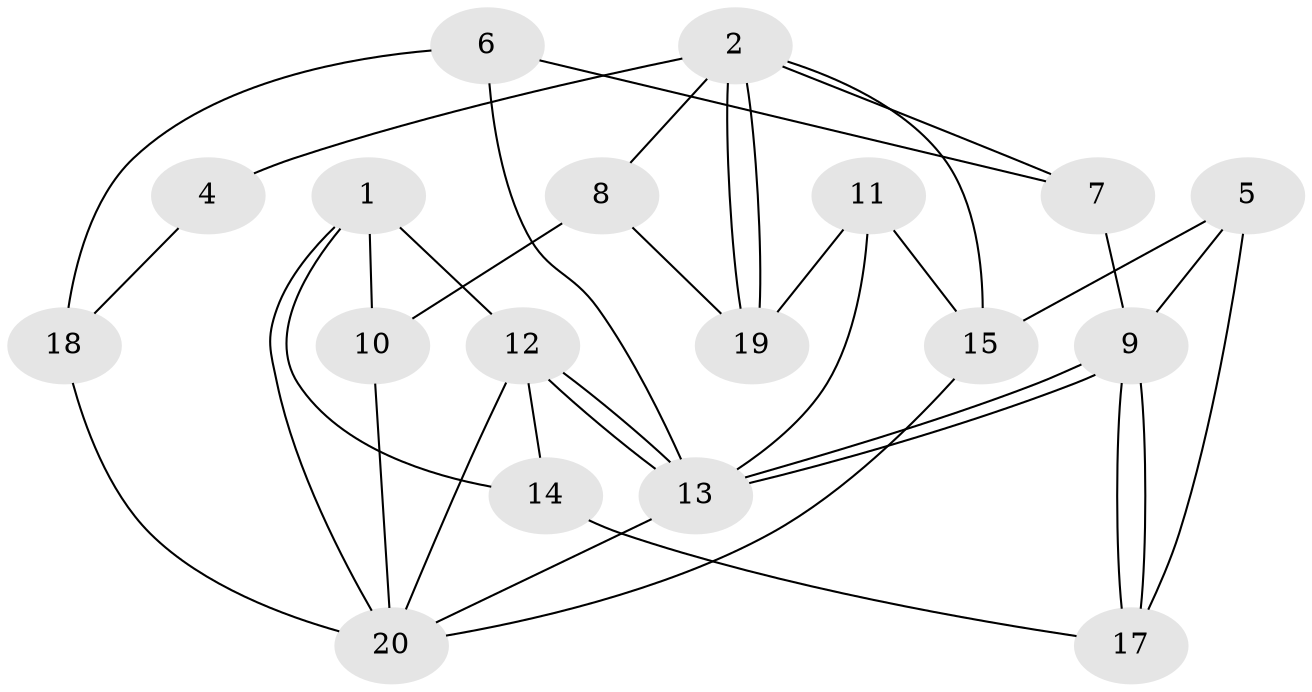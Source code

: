 // Generated by graph-tools (version 1.1) at 2025/46/02/15/25 05:46:28]
// undirected, 18 vertices, 36 edges
graph export_dot {
graph [start="1"]
  node [color=gray90,style=filled];
  1;
  2;
  4 [super="+16"];
  5;
  6;
  7;
  8;
  9 [super="+3"];
  10;
  11;
  12;
  13;
  14;
  15;
  17 [super="+16"];
  18;
  19 [super="+3"];
  20;
  1 -- 14;
  1 -- 20;
  1 -- 10;
  1 -- 12;
  2 -- 19;
  2 -- 19;
  2 -- 8;
  2 -- 4;
  2 -- 7;
  2 -- 15;
  4 -- 18;
  5 -- 9;
  5 -- 15;
  5 -- 17;
  6 -- 13;
  6 -- 7;
  6 -- 18;
  7 -- 9;
  8 -- 10;
  8 -- 19;
  9 -- 17;
  9 -- 17;
  9 -- 13;
  9 -- 13;
  10 -- 20;
  11 -- 15;
  11 -- 13;
  11 -- 19;
  12 -- 13;
  12 -- 13;
  12 -- 14;
  12 -- 20;
  13 -- 20;
  14 -- 17;
  15 -- 20;
  18 -- 20;
}
